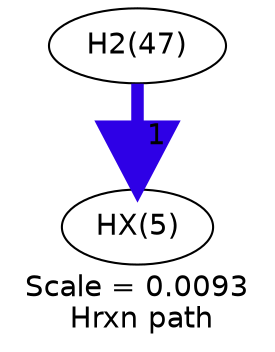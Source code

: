 digraph reaction_paths {
center=1;
s11 -> s48[fontname="Helvetica", style="setlinewidth(6)", arrowsize=3, color="0.7, 1.5, 0.9"
, label=" 1"];
s11 [ fontname="Helvetica", label="H2(47)"];
s48 [ fontname="Helvetica", label="HX(5)"];
 label = "Scale = 0.0093\l Hrxn path";
 fontname = "Helvetica";
}
